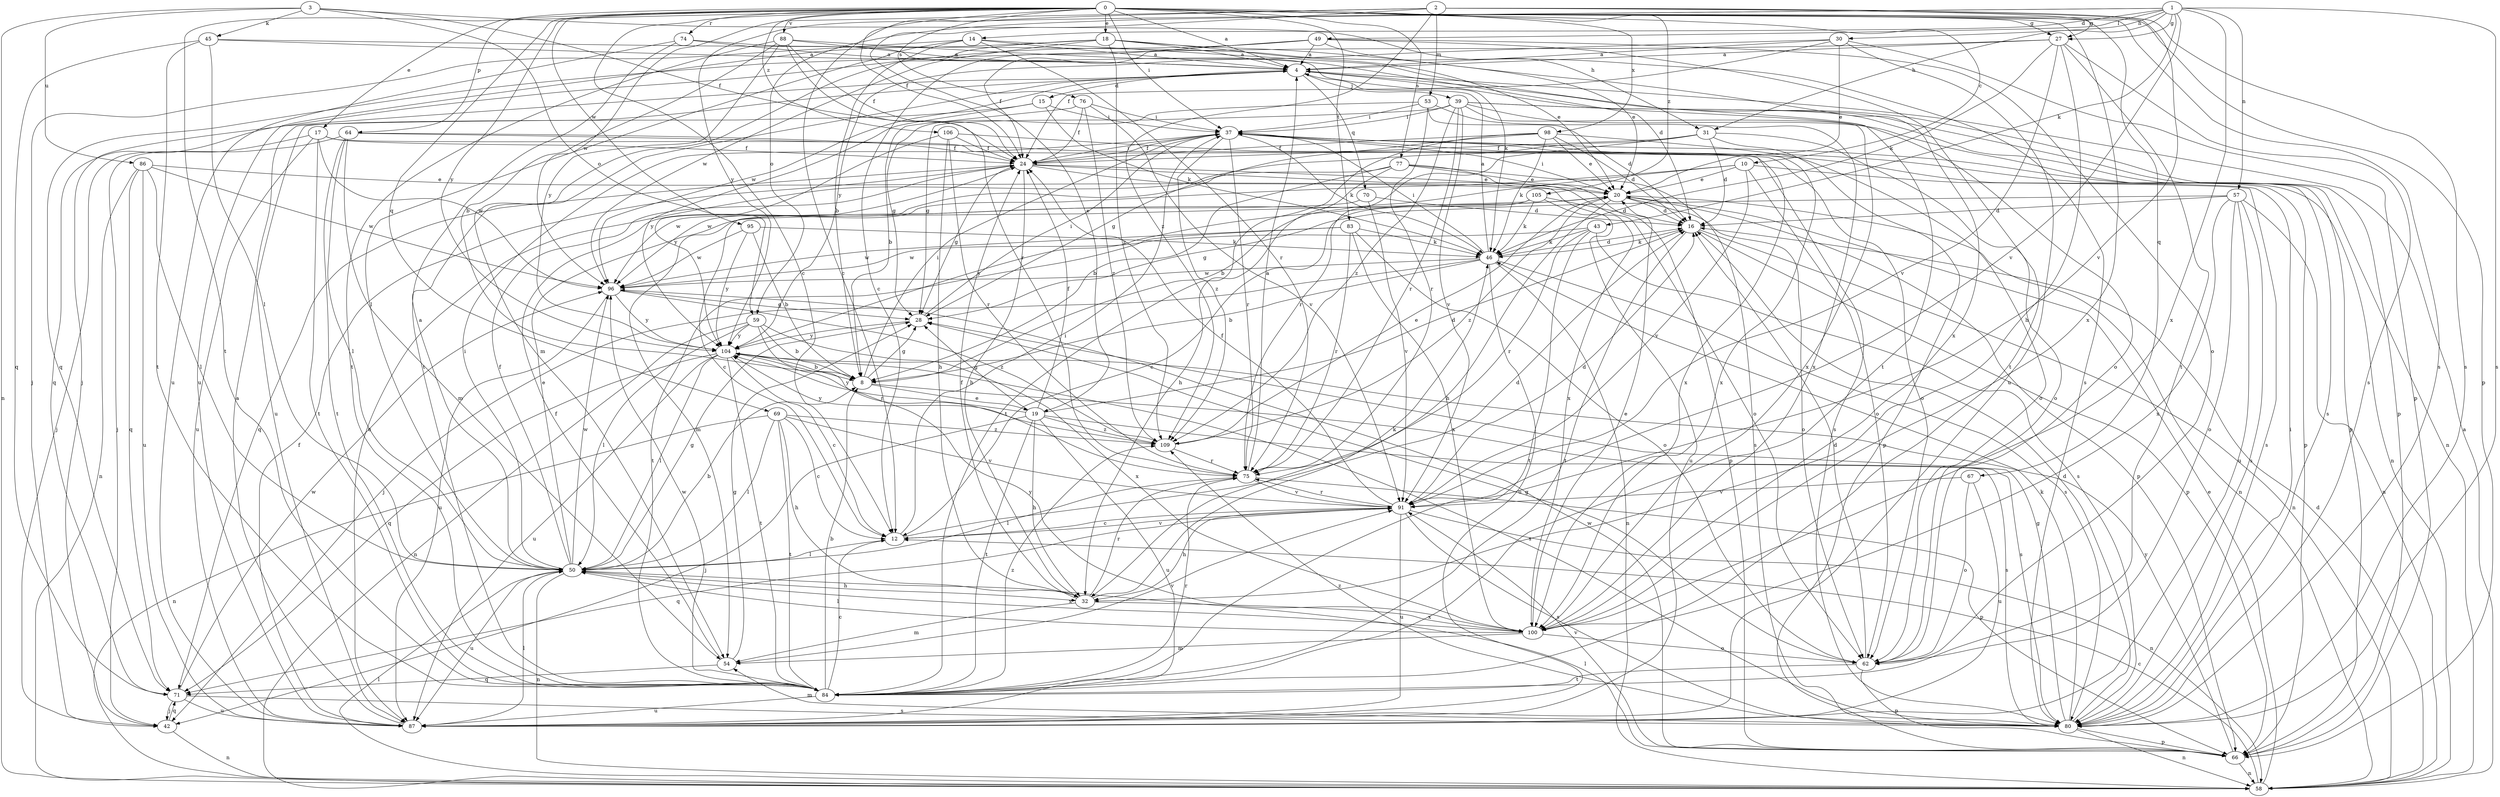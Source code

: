 strict digraph  {
0;
1;
2;
3;
4;
8;
10;
12;
14;
15;
16;
17;
18;
19;
20;
24;
27;
28;
30;
31;
32;
37;
39;
42;
43;
45;
46;
49;
50;
53;
54;
57;
58;
59;
62;
64;
66;
67;
69;
70;
71;
74;
75;
76;
77;
80;
83;
84;
86;
87;
88;
91;
95;
96;
98;
100;
104;
105;
106;
109;
0 -> 4  [label=a];
0 -> 10  [label=c];
0 -> 12  [label=c];
0 -> 17  [label=e];
0 -> 18  [label=e];
0 -> 24  [label=f];
0 -> 27  [label=g];
0 -> 37  [label=i];
0 -> 64  [label=p];
0 -> 66  [label=p];
0 -> 67  [label=q];
0 -> 69  [label=q];
0 -> 74  [label=r];
0 -> 76  [label=s];
0 -> 77  [label=s];
0 -> 80  [label=s];
0 -> 83  [label=t];
0 -> 84  [label=t];
0 -> 88  [label=v];
0 -> 95  [label=w];
0 -> 98  [label=x];
0 -> 100  [label=x];
0 -> 104  [label=y];
0 -> 105  [label=z];
0 -> 106  [label=z];
1 -> 14  [label=d];
1 -> 27  [label=g];
1 -> 30  [label=h];
1 -> 31  [label=h];
1 -> 43  [label=k];
1 -> 49  [label=l];
1 -> 57  [label=n];
1 -> 59  [label=o];
1 -> 80  [label=s];
1 -> 91  [label=v];
1 -> 100  [label=x];
1 -> 104  [label=y];
2 -> 12  [label=c];
2 -> 19  [label=e];
2 -> 27  [label=g];
2 -> 53  [label=m];
2 -> 80  [label=s];
2 -> 91  [label=v];
2 -> 96  [label=w];
2 -> 109  [label=z];
3 -> 24  [label=f];
3 -> 31  [label=h];
3 -> 45  [label=k];
3 -> 58  [label=n];
3 -> 59  [label=o];
3 -> 86  [label=u];
4 -> 15  [label=d];
4 -> 39  [label=j];
4 -> 62  [label=o];
4 -> 66  [label=p];
4 -> 70  [label=q];
4 -> 71  [label=q];
4 -> 96  [label=w];
8 -> 19  [label=e];
8 -> 28  [label=g];
8 -> 37  [label=i];
8 -> 80  [label=s];
10 -> 8  [label=b];
10 -> 20  [label=e];
10 -> 62  [label=o];
10 -> 80  [label=s];
10 -> 91  [label=v];
10 -> 96  [label=w];
12 -> 16  [label=d];
12 -> 37  [label=i];
12 -> 50  [label=l];
12 -> 91  [label=v];
14 -> 4  [label=a];
14 -> 8  [label=b];
14 -> 42  [label=j];
14 -> 50  [label=l];
14 -> 75  [label=r];
14 -> 84  [label=t];
15 -> 37  [label=i];
15 -> 46  [label=k];
15 -> 87  [label=u];
15 -> 104  [label=y];
16 -> 46  [label=k];
16 -> 58  [label=n];
16 -> 66  [label=p];
16 -> 84  [label=t];
17 -> 24  [label=f];
17 -> 42  [label=j];
17 -> 80  [label=s];
17 -> 84  [label=t];
17 -> 87  [label=u];
17 -> 96  [label=w];
18 -> 4  [label=a];
18 -> 20  [label=e];
18 -> 54  [label=m];
18 -> 87  [label=u];
18 -> 96  [label=w];
18 -> 100  [label=x];
18 -> 109  [label=z];
19 -> 16  [label=d];
19 -> 24  [label=f];
19 -> 28  [label=g];
19 -> 32  [label=h];
19 -> 42  [label=j];
19 -> 80  [label=s];
19 -> 84  [label=t];
19 -> 87  [label=u];
19 -> 104  [label=y];
19 -> 109  [label=z];
20 -> 16  [label=d];
20 -> 32  [label=h];
20 -> 37  [label=i];
20 -> 58  [label=n];
20 -> 62  [label=o];
20 -> 66  [label=p];
20 -> 104  [label=y];
20 -> 109  [label=z];
24 -> 20  [label=e];
24 -> 28  [label=g];
24 -> 32  [label=h];
24 -> 37  [label=i];
24 -> 62  [label=o];
24 -> 71  [label=q];
24 -> 100  [label=x];
27 -> 4  [label=a];
27 -> 32  [label=h];
27 -> 46  [label=k];
27 -> 71  [label=q];
27 -> 80  [label=s];
27 -> 84  [label=t];
27 -> 91  [label=v];
28 -> 37  [label=i];
28 -> 104  [label=y];
30 -> 4  [label=a];
30 -> 20  [label=e];
30 -> 24  [label=f];
30 -> 66  [label=p];
30 -> 87  [label=u];
30 -> 104  [label=y];
31 -> 16  [label=d];
31 -> 24  [label=f];
31 -> 62  [label=o];
31 -> 66  [label=p];
31 -> 75  [label=r];
31 -> 87  [label=u];
32 -> 24  [label=f];
32 -> 46  [label=k];
32 -> 54  [label=m];
32 -> 75  [label=r];
32 -> 100  [label=x];
37 -> 24  [label=f];
37 -> 46  [label=k];
37 -> 58  [label=n];
37 -> 66  [label=p];
37 -> 75  [label=r];
37 -> 100  [label=x];
37 -> 109  [label=z];
39 -> 28  [label=g];
39 -> 37  [label=i];
39 -> 58  [label=n];
39 -> 66  [label=p];
39 -> 75  [label=r];
39 -> 80  [label=s];
39 -> 91  [label=v];
39 -> 100  [label=x];
39 -> 109  [label=z];
42 -> 58  [label=n];
42 -> 71  [label=q];
43 -> 46  [label=k];
43 -> 75  [label=r];
43 -> 80  [label=s];
43 -> 84  [label=t];
43 -> 96  [label=w];
45 -> 4  [label=a];
45 -> 50  [label=l];
45 -> 71  [label=q];
45 -> 80  [label=s];
45 -> 84  [label=t];
46 -> 4  [label=a];
46 -> 8  [label=b];
46 -> 16  [label=d];
46 -> 37  [label=i];
46 -> 42  [label=j];
46 -> 58  [label=n];
46 -> 80  [label=s];
46 -> 87  [label=u];
46 -> 96  [label=w];
49 -> 4  [label=a];
49 -> 12  [label=c];
49 -> 20  [label=e];
49 -> 24  [label=f];
49 -> 42  [label=j];
49 -> 62  [label=o];
49 -> 84  [label=t];
50 -> 4  [label=a];
50 -> 8  [label=b];
50 -> 20  [label=e];
50 -> 24  [label=f];
50 -> 28  [label=g];
50 -> 32  [label=h];
50 -> 37  [label=i];
50 -> 58  [label=n];
50 -> 87  [label=u];
50 -> 96  [label=w];
50 -> 100  [label=x];
53 -> 16  [label=d];
53 -> 28  [label=g];
53 -> 37  [label=i];
53 -> 75  [label=r];
53 -> 100  [label=x];
54 -> 24  [label=f];
54 -> 28  [label=g];
54 -> 71  [label=q];
54 -> 91  [label=v];
57 -> 16  [label=d];
57 -> 28  [label=g];
57 -> 58  [label=n];
57 -> 62  [label=o];
57 -> 80  [label=s];
57 -> 87  [label=u];
57 -> 100  [label=x];
58 -> 4  [label=a];
58 -> 12  [label=c];
58 -> 16  [label=d];
58 -> 20  [label=e];
58 -> 50  [label=l];
59 -> 8  [label=b];
59 -> 50  [label=l];
59 -> 58  [label=n];
59 -> 75  [label=r];
59 -> 100  [label=x];
59 -> 104  [label=y];
62 -> 16  [label=d];
62 -> 28  [label=g];
62 -> 66  [label=p];
62 -> 84  [label=t];
64 -> 24  [label=f];
64 -> 42  [label=j];
64 -> 50  [label=l];
64 -> 54  [label=m];
64 -> 62  [label=o];
64 -> 84  [label=t];
66 -> 50  [label=l];
66 -> 58  [label=n];
66 -> 91  [label=v];
66 -> 96  [label=w];
66 -> 104  [label=y];
67 -> 62  [label=o];
67 -> 87  [label=u];
67 -> 91  [label=v];
69 -> 12  [label=c];
69 -> 32  [label=h];
69 -> 50  [label=l];
69 -> 58  [label=n];
69 -> 84  [label=t];
69 -> 91  [label=v];
69 -> 109  [label=z];
70 -> 12  [label=c];
70 -> 16  [label=d];
70 -> 91  [label=v];
71 -> 42  [label=j];
71 -> 80  [label=s];
71 -> 87  [label=u];
71 -> 96  [label=w];
74 -> 4  [label=a];
74 -> 46  [label=k];
74 -> 84  [label=t];
74 -> 87  [label=u];
75 -> 4  [label=a];
75 -> 50  [label=l];
75 -> 66  [label=p];
75 -> 91  [label=v];
76 -> 8  [label=b];
76 -> 24  [label=f];
76 -> 37  [label=i];
76 -> 91  [label=v];
76 -> 109  [label=z];
77 -> 8  [label=b];
77 -> 20  [label=e];
77 -> 32  [label=h];
77 -> 66  [label=p];
77 -> 80  [label=s];
77 -> 96  [label=w];
80 -> 16  [label=d];
80 -> 28  [label=g];
80 -> 37  [label=i];
80 -> 46  [label=k];
80 -> 54  [label=m];
80 -> 58  [label=n];
80 -> 66  [label=p];
80 -> 109  [label=z];
83 -> 46  [label=k];
83 -> 62  [label=o];
83 -> 75  [label=r];
83 -> 84  [label=t];
83 -> 96  [label=w];
83 -> 100  [label=x];
84 -> 8  [label=b];
84 -> 12  [label=c];
84 -> 75  [label=r];
84 -> 87  [label=u];
84 -> 96  [label=w];
84 -> 109  [label=z];
86 -> 20  [label=e];
86 -> 50  [label=l];
86 -> 58  [label=n];
86 -> 71  [label=q];
86 -> 87  [label=u];
86 -> 96  [label=w];
87 -> 4  [label=a];
87 -> 24  [label=f];
87 -> 50  [label=l];
88 -> 4  [label=a];
88 -> 8  [label=b];
88 -> 16  [label=d];
88 -> 24  [label=f];
88 -> 75  [label=r];
88 -> 84  [label=t];
88 -> 104  [label=y];
91 -> 12  [label=c];
91 -> 16  [label=d];
91 -> 24  [label=f];
91 -> 32  [label=h];
91 -> 58  [label=n];
91 -> 71  [label=q];
91 -> 75  [label=r];
91 -> 80  [label=s];
91 -> 87  [label=u];
95 -> 8  [label=b];
95 -> 46  [label=k];
95 -> 96  [label=w];
95 -> 104  [label=y];
96 -> 28  [label=g];
96 -> 87  [label=u];
96 -> 104  [label=y];
96 -> 109  [label=z];
98 -> 16  [label=d];
98 -> 20  [label=e];
98 -> 24  [label=f];
98 -> 28  [label=g];
98 -> 46  [label=k];
98 -> 62  [label=o];
98 -> 84  [label=t];
100 -> 20  [label=e];
100 -> 50  [label=l];
100 -> 54  [label=m];
100 -> 62  [label=o];
100 -> 104  [label=y];
104 -> 8  [label=b];
104 -> 12  [label=c];
104 -> 50  [label=l];
104 -> 71  [label=q];
104 -> 80  [label=s];
104 -> 84  [label=t];
104 -> 87  [label=u];
105 -> 12  [label=c];
105 -> 16  [label=d];
105 -> 46  [label=k];
105 -> 54  [label=m];
105 -> 87  [label=u];
106 -> 24  [label=f];
106 -> 32  [label=h];
106 -> 75  [label=r];
106 -> 100  [label=x];
106 -> 104  [label=y];
109 -> 20  [label=e];
109 -> 75  [label=r];
109 -> 104  [label=y];
}
